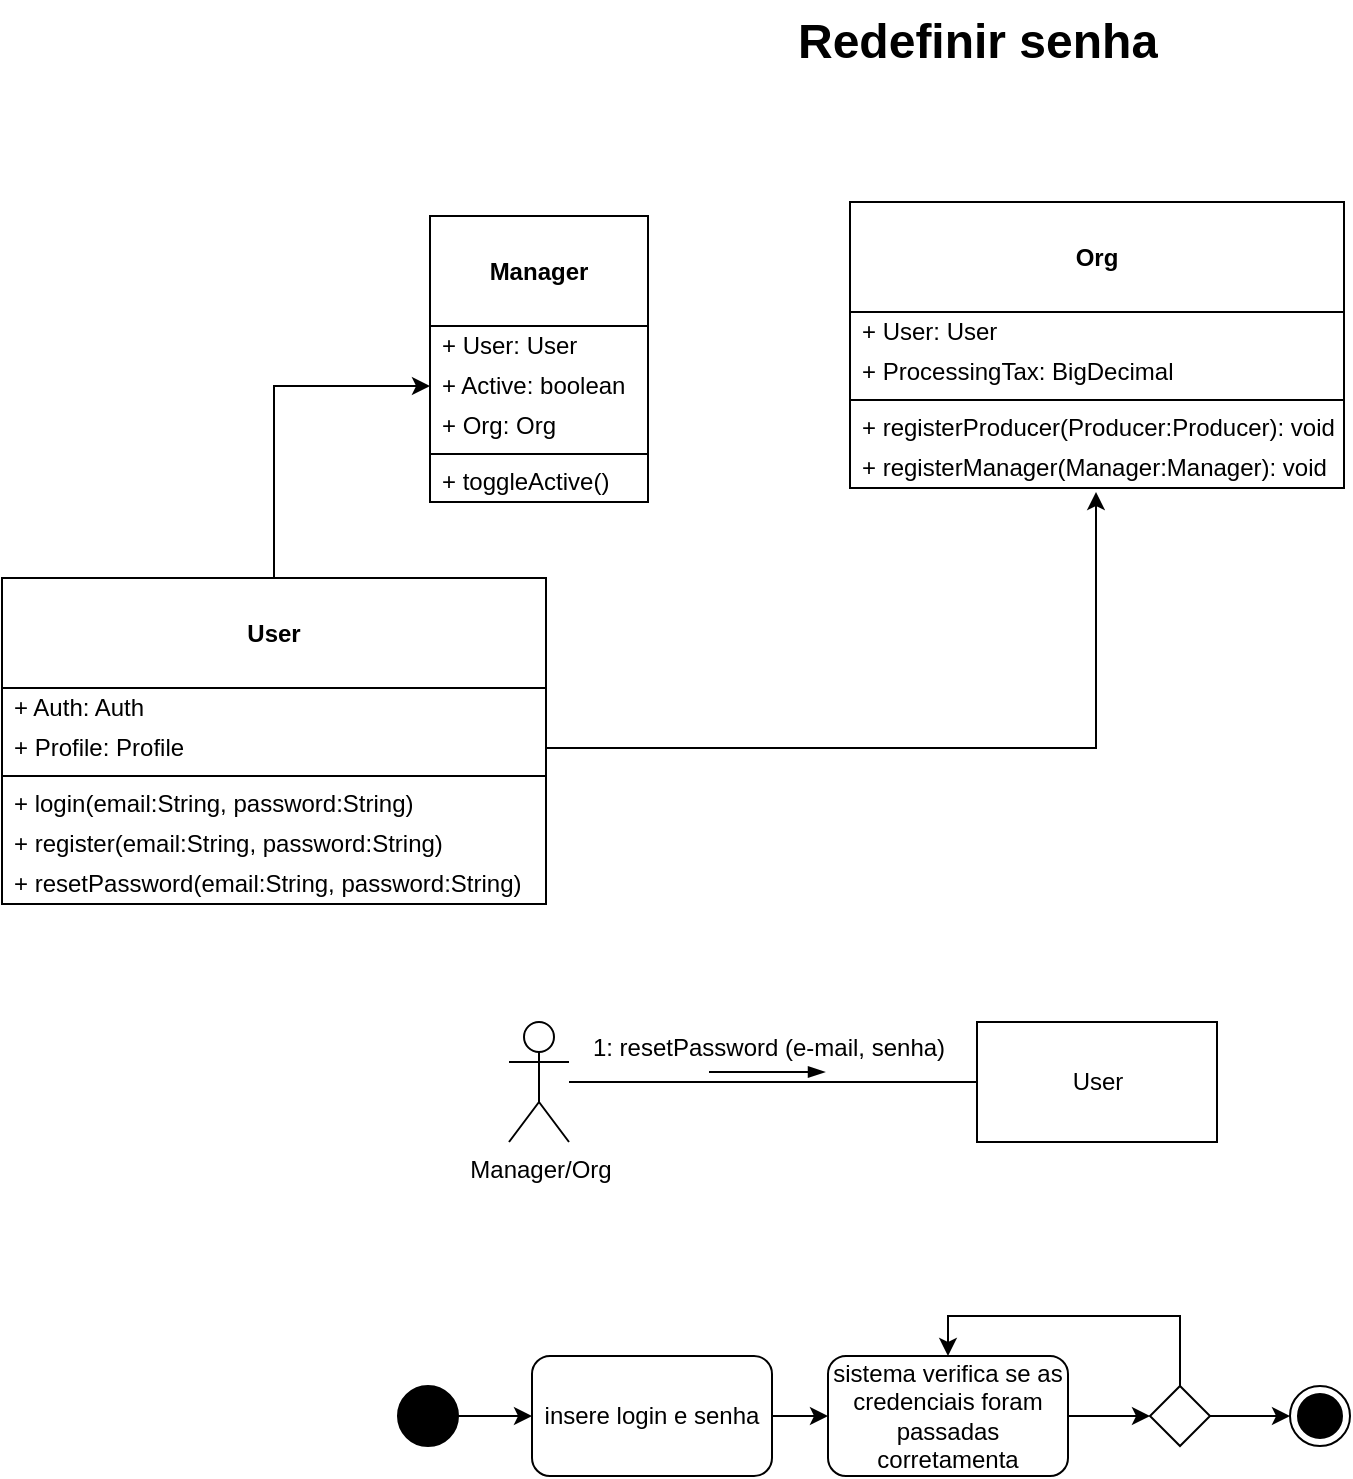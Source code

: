 <mxfile version="24.2.3" type="github">
  <diagram name="Page-1" id="e7e014a7-5840-1c2e-5031-d8a46d1fe8dd">
    <mxGraphModel dx="858" dy="533" grid="0" gridSize="10" guides="1" tooltips="1" connect="1" arrows="1" fold="1" page="1" pageScale="1" pageWidth="1169" pageHeight="826" background="none" math="0" shadow="0">
      <root>
        <mxCell id="0" />
        <mxCell id="1" parent="0" />
        <mxCell id="_Qwe62J3tgY_4_dlwT_e-44" style="edgeStyle=orthogonalEdgeStyle;rounded=0;orthogonalLoop=1;jettySize=auto;html=1;entryX=0;entryY=0.5;entryDx=0;entryDy=0;endArrow=none;endFill=0;" parent="1" source="_Qwe62J3tgY_4_dlwT_e-41" target="_Qwe62J3tgY_4_dlwT_e-42" edge="1">
          <mxGeometry relative="1" as="geometry" />
        </mxCell>
        <mxCell id="_Qwe62J3tgY_4_dlwT_e-41" value="Manager/Org" style="shape=umlActor;verticalLabelPosition=bottom;verticalAlign=top;html=1;outlineConnect=0;" parent="1" vertex="1">
          <mxGeometry x="306.5" y="525" width="30" height="60" as="geometry" />
        </mxCell>
        <mxCell id="_Qwe62J3tgY_4_dlwT_e-42" value="User" style="rounded=0;whiteSpace=wrap;html=1;" parent="1" vertex="1">
          <mxGeometry x="540.5" y="525" width="120" height="60" as="geometry" />
        </mxCell>
        <mxCell id="_Qwe62J3tgY_4_dlwT_e-46" value="&lt;font style=&quot;vertical-align: inherit;&quot;&gt;&lt;font style=&quot;vertical-align: inherit;&quot;&gt;1: resetPassword (e-mail, senha)&lt;/font&gt;&lt;/font&gt;" style="text;html=1;align=center;verticalAlign=middle;resizable=0;points=[];autosize=1;strokeColor=none;fillColor=none;" parent="1" vertex="1">
          <mxGeometry x="339" y="525" width="194" height="26" as="geometry" />
        </mxCell>
        <mxCell id="_Qwe62J3tgY_4_dlwT_e-50" style="edgeStyle=orthogonalEdgeStyle;rounded=0;orthogonalLoop=1;jettySize=auto;html=1;entryX=0;entryY=0.5;entryDx=0;entryDy=0;endArrow=blockThin;endFill=1;strokeWidth=1;" parent="1" edge="1">
          <mxGeometry relative="1" as="geometry">
            <mxPoint x="406.5" y="550" as="sourcePoint" />
            <mxPoint x="464.5" y="550" as="targetPoint" />
          </mxGeometry>
        </mxCell>
        <mxCell id="_Qwe62J3tgY_4_dlwT_e-52" value="&lt;h1 style=&quot;margin-top: 0px;&quot;&gt;&lt;font style=&quot;vertical-align: inherit;&quot;&gt;&lt;font style=&quot;vertical-align: inherit;&quot;&gt;&lt;font style=&quot;vertical-align: inherit;&quot;&gt;&lt;font style=&quot;vertical-align: inherit;&quot;&gt;Redefinir senha&lt;/font&gt;&lt;/font&gt;&lt;/font&gt;&lt;/font&gt;&lt;/h1&gt;" style="text;html=1;whiteSpace=wrap;overflow=hidden;rounded=0;" parent="1" vertex="1">
          <mxGeometry x="449" y="14" width="202" height="34" as="geometry" />
        </mxCell>
        <mxCell id="_Qwe62J3tgY_4_dlwT_e-63" style="edgeStyle=orthogonalEdgeStyle;rounded=0;orthogonalLoop=1;jettySize=auto;html=1;entryX=0;entryY=0.5;entryDx=0;entryDy=0;" parent="1" source="_Qwe62J3tgY_4_dlwT_e-54" target="_Qwe62J3tgY_4_dlwT_e-56" edge="1">
          <mxGeometry relative="1" as="geometry" />
        </mxCell>
        <mxCell id="_Qwe62J3tgY_4_dlwT_e-54" value="" style="ellipse;fillColor=strokeColor;html=1;" parent="1" vertex="1">
          <mxGeometry x="251" y="707" width="30" height="30" as="geometry" />
        </mxCell>
        <mxCell id="_Qwe62J3tgY_4_dlwT_e-55" value="" style="ellipse;html=1;shape=endState;fillColor=strokeColor;" parent="1" vertex="1">
          <mxGeometry x="697" y="707" width="30" height="30" as="geometry" />
        </mxCell>
        <mxCell id="_Qwe62J3tgY_4_dlwT_e-64" style="edgeStyle=orthogonalEdgeStyle;rounded=0;orthogonalLoop=1;jettySize=auto;html=1;" parent="1" source="_Qwe62J3tgY_4_dlwT_e-56" target="_Qwe62J3tgY_4_dlwT_e-57" edge="1">
          <mxGeometry relative="1" as="geometry" />
        </mxCell>
        <mxCell id="_Qwe62J3tgY_4_dlwT_e-56" value="insere login e senha" style="rounded=1;whiteSpace=wrap;html=1;" parent="1" vertex="1">
          <mxGeometry x="318" y="692" width="120" height="60" as="geometry" />
        </mxCell>
        <mxCell id="3SMw9yjr38-sE6QuIbaz-4" style="edgeStyle=orthogonalEdgeStyle;rounded=0;orthogonalLoop=1;jettySize=auto;html=1;exitX=1;exitY=0.5;exitDx=0;exitDy=0;entryX=0;entryY=0.5;entryDx=0;entryDy=0;" parent="1" source="_Qwe62J3tgY_4_dlwT_e-57" target="_Qwe62J3tgY_4_dlwT_e-62" edge="1">
          <mxGeometry relative="1" as="geometry" />
        </mxCell>
        <mxCell id="_Qwe62J3tgY_4_dlwT_e-57" value="&lt;font style=&quot;vertical-align: inherit;&quot;&gt;&lt;font style=&quot;vertical-align: inherit;&quot;&gt;&lt;font style=&quot;vertical-align: inherit;&quot;&gt;&lt;font style=&quot;vertical-align: inherit;&quot;&gt;sistema verifica se as credenciais foram passadas corretamenta&lt;/font&gt;&lt;/font&gt;&lt;/font&gt;&lt;/font&gt;" style="rounded=1;whiteSpace=wrap;html=1;" parent="1" vertex="1">
          <mxGeometry x="466" y="692" width="120" height="60" as="geometry" />
        </mxCell>
        <mxCell id="_Qwe62J3tgY_4_dlwT_e-69" style="edgeStyle=orthogonalEdgeStyle;rounded=0;orthogonalLoop=1;jettySize=auto;html=1;exitX=1;exitY=0.5;exitDx=0;exitDy=0;entryX=0;entryY=0.5;entryDx=0;entryDy=0;" parent="1" source="_Qwe62J3tgY_4_dlwT_e-62" target="_Qwe62J3tgY_4_dlwT_e-55" edge="1">
          <mxGeometry relative="1" as="geometry" />
        </mxCell>
        <mxCell id="3SMw9yjr38-sE6QuIbaz-5" style="edgeStyle=orthogonalEdgeStyle;rounded=0;orthogonalLoop=1;jettySize=auto;html=1;entryX=0.5;entryY=0;entryDx=0;entryDy=0;" parent="1" source="_Qwe62J3tgY_4_dlwT_e-62" target="_Qwe62J3tgY_4_dlwT_e-57" edge="1">
          <mxGeometry relative="1" as="geometry">
            <Array as="points">
              <mxPoint x="642" y="672" />
              <mxPoint x="526" y="672" />
            </Array>
          </mxGeometry>
        </mxCell>
        <mxCell id="_Qwe62J3tgY_4_dlwT_e-62" value="" style="rhombus;" parent="1" vertex="1">
          <mxGeometry x="627" y="707" width="30" height="30" as="geometry" />
        </mxCell>
        <mxCell id="_Qwe62J3tgY_4_dlwT_e-110" style="edgeStyle=orthogonalEdgeStyle;rounded=0;orthogonalLoop=1;jettySize=auto;html=1;entryX=0;entryY=0.5;entryDx=0;entryDy=0;" parent="1" source="_Qwe62J3tgY_4_dlwT_e-71" target="_Qwe62J3tgY_4_dlwT_e-84" edge="1">
          <mxGeometry relative="1" as="geometry" />
        </mxCell>
        <mxCell id="_Qwe62J3tgY_4_dlwT_e-71" value="&lt;br&gt;&lt;b&gt;User&lt;/b&gt;" style="swimlane;fontStyle=0;align=center;verticalAlign=top;childLayout=stackLayout;horizontal=1;startSize=55;horizontalStack=0;resizeParent=1;resizeParentMax=0;resizeLast=0;collapsible=0;marginBottom=0;html=1;whiteSpace=wrap;" parent="1" vertex="1">
          <mxGeometry x="53" y="303" width="272" height="163" as="geometry" />
        </mxCell>
        <mxCell id="_Qwe62J3tgY_4_dlwT_e-73" value="+ Auth: Auth" style="text;html=1;strokeColor=none;fillColor=none;align=left;verticalAlign=middle;spacingLeft=4;spacingRight=4;overflow=hidden;rotatable=0;points=[[0,0.5],[1,0.5]];portConstraint=eastwest;whiteSpace=wrap;" parent="_Qwe62J3tgY_4_dlwT_e-71" vertex="1">
          <mxGeometry y="55" width="272" height="20" as="geometry" />
        </mxCell>
        <mxCell id="_Qwe62J3tgY_4_dlwT_e-79" value="+ Profile: Profile" style="text;html=1;strokeColor=none;fillColor=none;align=left;verticalAlign=middle;spacingLeft=4;spacingRight=4;overflow=hidden;rotatable=0;points=[[0,0.5],[1,0.5]];portConstraint=eastwest;whiteSpace=wrap;" parent="_Qwe62J3tgY_4_dlwT_e-71" vertex="1">
          <mxGeometry y="75" width="272" height="20" as="geometry" />
        </mxCell>
        <mxCell id="_Qwe62J3tgY_4_dlwT_e-76" value="" style="line;strokeWidth=1;fillColor=none;align=left;verticalAlign=middle;spacingTop=-1;spacingLeft=3;spacingRight=3;rotatable=0;labelPosition=right;points=[];portConstraint=eastwest;" parent="_Qwe62J3tgY_4_dlwT_e-71" vertex="1">
          <mxGeometry y="95" width="272" height="8" as="geometry" />
        </mxCell>
        <mxCell id="_Qwe62J3tgY_4_dlwT_e-78" value="+ login(email:String, password:String)" style="text;html=1;strokeColor=none;fillColor=none;align=left;verticalAlign=middle;spacingLeft=4;spacingRight=4;overflow=hidden;rotatable=0;points=[[0,0.5],[1,0.5]];portConstraint=eastwest;whiteSpace=wrap;" parent="_Qwe62J3tgY_4_dlwT_e-71" vertex="1">
          <mxGeometry y="103" width="272" height="20" as="geometry" />
        </mxCell>
        <mxCell id="_Qwe62J3tgY_4_dlwT_e-80" value="+ register(email:String, password:String)" style="text;html=1;strokeColor=none;fillColor=none;align=left;verticalAlign=middle;spacingLeft=4;spacingRight=4;overflow=hidden;rotatable=0;points=[[0,0.5],[1,0.5]];portConstraint=eastwest;whiteSpace=wrap;" parent="_Qwe62J3tgY_4_dlwT_e-71" vertex="1">
          <mxGeometry y="123" width="272" height="20" as="geometry" />
        </mxCell>
        <mxCell id="_Qwe62J3tgY_4_dlwT_e-81" value="+ resetPassword(email:String, password:String)" style="text;html=1;strokeColor=none;fillColor=none;align=left;verticalAlign=middle;spacingLeft=4;spacingRight=4;overflow=hidden;rotatable=0;points=[[0,0.5],[1,0.5]];portConstraint=eastwest;whiteSpace=wrap;" parent="_Qwe62J3tgY_4_dlwT_e-71" vertex="1">
          <mxGeometry y="143" width="272" height="20" as="geometry" />
        </mxCell>
        <mxCell id="_Qwe62J3tgY_4_dlwT_e-82" value="&lt;br&gt;&lt;b&gt;Manager&lt;/b&gt;" style="swimlane;fontStyle=0;align=center;verticalAlign=top;childLayout=stackLayout;horizontal=1;startSize=55;horizontalStack=0;resizeParent=1;resizeParentMax=0;resizeLast=0;collapsible=0;marginBottom=0;html=1;whiteSpace=wrap;" parent="1" vertex="1">
          <mxGeometry x="267" y="122" width="109" height="143" as="geometry" />
        </mxCell>
        <mxCell id="_Qwe62J3tgY_4_dlwT_e-83" value="+ User: User" style="text;html=1;strokeColor=none;fillColor=none;align=left;verticalAlign=middle;spacingLeft=4;spacingRight=4;overflow=hidden;rotatable=0;points=[[0,0.5],[1,0.5]];portConstraint=eastwest;whiteSpace=wrap;" parent="_Qwe62J3tgY_4_dlwT_e-82" vertex="1">
          <mxGeometry y="55" width="109" height="20" as="geometry" />
        </mxCell>
        <mxCell id="_Qwe62J3tgY_4_dlwT_e-84" value="+ Active: boolean" style="text;html=1;strokeColor=none;fillColor=none;align=left;verticalAlign=middle;spacingLeft=4;spacingRight=4;overflow=hidden;rotatable=0;points=[[0,0.5],[1,0.5]];portConstraint=eastwest;whiteSpace=wrap;" parent="_Qwe62J3tgY_4_dlwT_e-82" vertex="1">
          <mxGeometry y="75" width="109" height="20" as="geometry" />
        </mxCell>
        <mxCell id="_Qwe62J3tgY_4_dlwT_e-89" value="+ Org: Org" style="text;html=1;strokeColor=none;fillColor=none;align=left;verticalAlign=middle;spacingLeft=4;spacingRight=4;overflow=hidden;rotatable=0;points=[[0,0.5],[1,0.5]];portConstraint=eastwest;whiteSpace=wrap;" parent="_Qwe62J3tgY_4_dlwT_e-82" vertex="1">
          <mxGeometry y="95" width="109" height="20" as="geometry" />
        </mxCell>
        <mxCell id="_Qwe62J3tgY_4_dlwT_e-85" value="" style="line;strokeWidth=1;fillColor=none;align=left;verticalAlign=middle;spacingTop=-1;spacingLeft=3;spacingRight=3;rotatable=0;labelPosition=right;points=[];portConstraint=eastwest;" parent="_Qwe62J3tgY_4_dlwT_e-82" vertex="1">
          <mxGeometry y="115" width="109" height="8" as="geometry" />
        </mxCell>
        <mxCell id="_Qwe62J3tgY_4_dlwT_e-86" value="+ toggleActive()" style="text;html=1;strokeColor=none;fillColor=none;align=left;verticalAlign=middle;spacingLeft=4;spacingRight=4;overflow=hidden;rotatable=0;points=[[0,0.5],[1,0.5]];portConstraint=eastwest;whiteSpace=wrap;" parent="_Qwe62J3tgY_4_dlwT_e-82" vertex="1">
          <mxGeometry y="123" width="109" height="20" as="geometry" />
        </mxCell>
        <mxCell id="_Qwe62J3tgY_4_dlwT_e-90" value="&lt;br&gt;&lt;b&gt;Org&lt;/b&gt;" style="swimlane;fontStyle=0;align=center;verticalAlign=top;childLayout=stackLayout;horizontal=1;startSize=55;horizontalStack=0;resizeParent=1;resizeParentMax=0;resizeLast=0;collapsible=0;marginBottom=0;html=1;whiteSpace=wrap;" parent="1" vertex="1">
          <mxGeometry x="477" y="115" width="247" height="143" as="geometry" />
        </mxCell>
        <mxCell id="_Qwe62J3tgY_4_dlwT_e-97" value="+ User: User" style="text;html=1;strokeColor=none;fillColor=none;align=left;verticalAlign=middle;spacingLeft=4;spacingRight=4;overflow=hidden;rotatable=0;points=[[0,0.5],[1,0.5]];portConstraint=eastwest;whiteSpace=wrap;" parent="_Qwe62J3tgY_4_dlwT_e-90" vertex="1">
          <mxGeometry y="55" width="247" height="20" as="geometry" />
        </mxCell>
        <mxCell id="_Qwe62J3tgY_4_dlwT_e-92" value="+ ProcessingTax: BigDecimal" style="text;html=1;strokeColor=none;fillColor=none;align=left;verticalAlign=middle;spacingLeft=4;spacingRight=4;overflow=hidden;rotatable=0;points=[[0,0.5],[1,0.5]];portConstraint=eastwest;whiteSpace=wrap;" parent="_Qwe62J3tgY_4_dlwT_e-90" vertex="1">
          <mxGeometry y="75" width="247" height="20" as="geometry" />
        </mxCell>
        <mxCell id="_Qwe62J3tgY_4_dlwT_e-93" value="" style="line;strokeWidth=1;fillColor=none;align=left;verticalAlign=middle;spacingTop=-1;spacingLeft=3;spacingRight=3;rotatable=0;labelPosition=right;points=[];portConstraint=eastwest;" parent="_Qwe62J3tgY_4_dlwT_e-90" vertex="1">
          <mxGeometry y="95" width="247" height="8" as="geometry" />
        </mxCell>
        <mxCell id="_Qwe62J3tgY_4_dlwT_e-94" value="+ registerProducer(Producer:Producer): void" style="text;html=1;strokeColor=none;fillColor=none;align=left;verticalAlign=middle;spacingLeft=4;spacingRight=4;overflow=hidden;rotatable=0;points=[[0,0.5],[1,0.5]];portConstraint=eastwest;whiteSpace=wrap;" parent="_Qwe62J3tgY_4_dlwT_e-90" vertex="1">
          <mxGeometry y="103" width="247" height="20" as="geometry" />
        </mxCell>
        <mxCell id="_Qwe62J3tgY_4_dlwT_e-98" value="+ registerManager(Manager:Manager): void" style="text;html=1;strokeColor=none;fillColor=none;align=left;verticalAlign=middle;spacingLeft=4;spacingRight=4;overflow=hidden;rotatable=0;points=[[0,0.5],[1,0.5]];portConstraint=eastwest;whiteSpace=wrap;" parent="_Qwe62J3tgY_4_dlwT_e-90" vertex="1">
          <mxGeometry y="123" width="247" height="20" as="geometry" />
        </mxCell>
        <mxCell id="_Qwe62J3tgY_4_dlwT_e-111" style="edgeStyle=orthogonalEdgeStyle;rounded=0;orthogonalLoop=1;jettySize=auto;html=1;" parent="1" source="_Qwe62J3tgY_4_dlwT_e-79" edge="1">
          <mxGeometry relative="1" as="geometry">
            <mxPoint x="600" y="260" as="targetPoint" />
            <Array as="points">
              <mxPoint x="600" y="388" />
            </Array>
          </mxGeometry>
        </mxCell>
      </root>
    </mxGraphModel>
  </diagram>
</mxfile>
